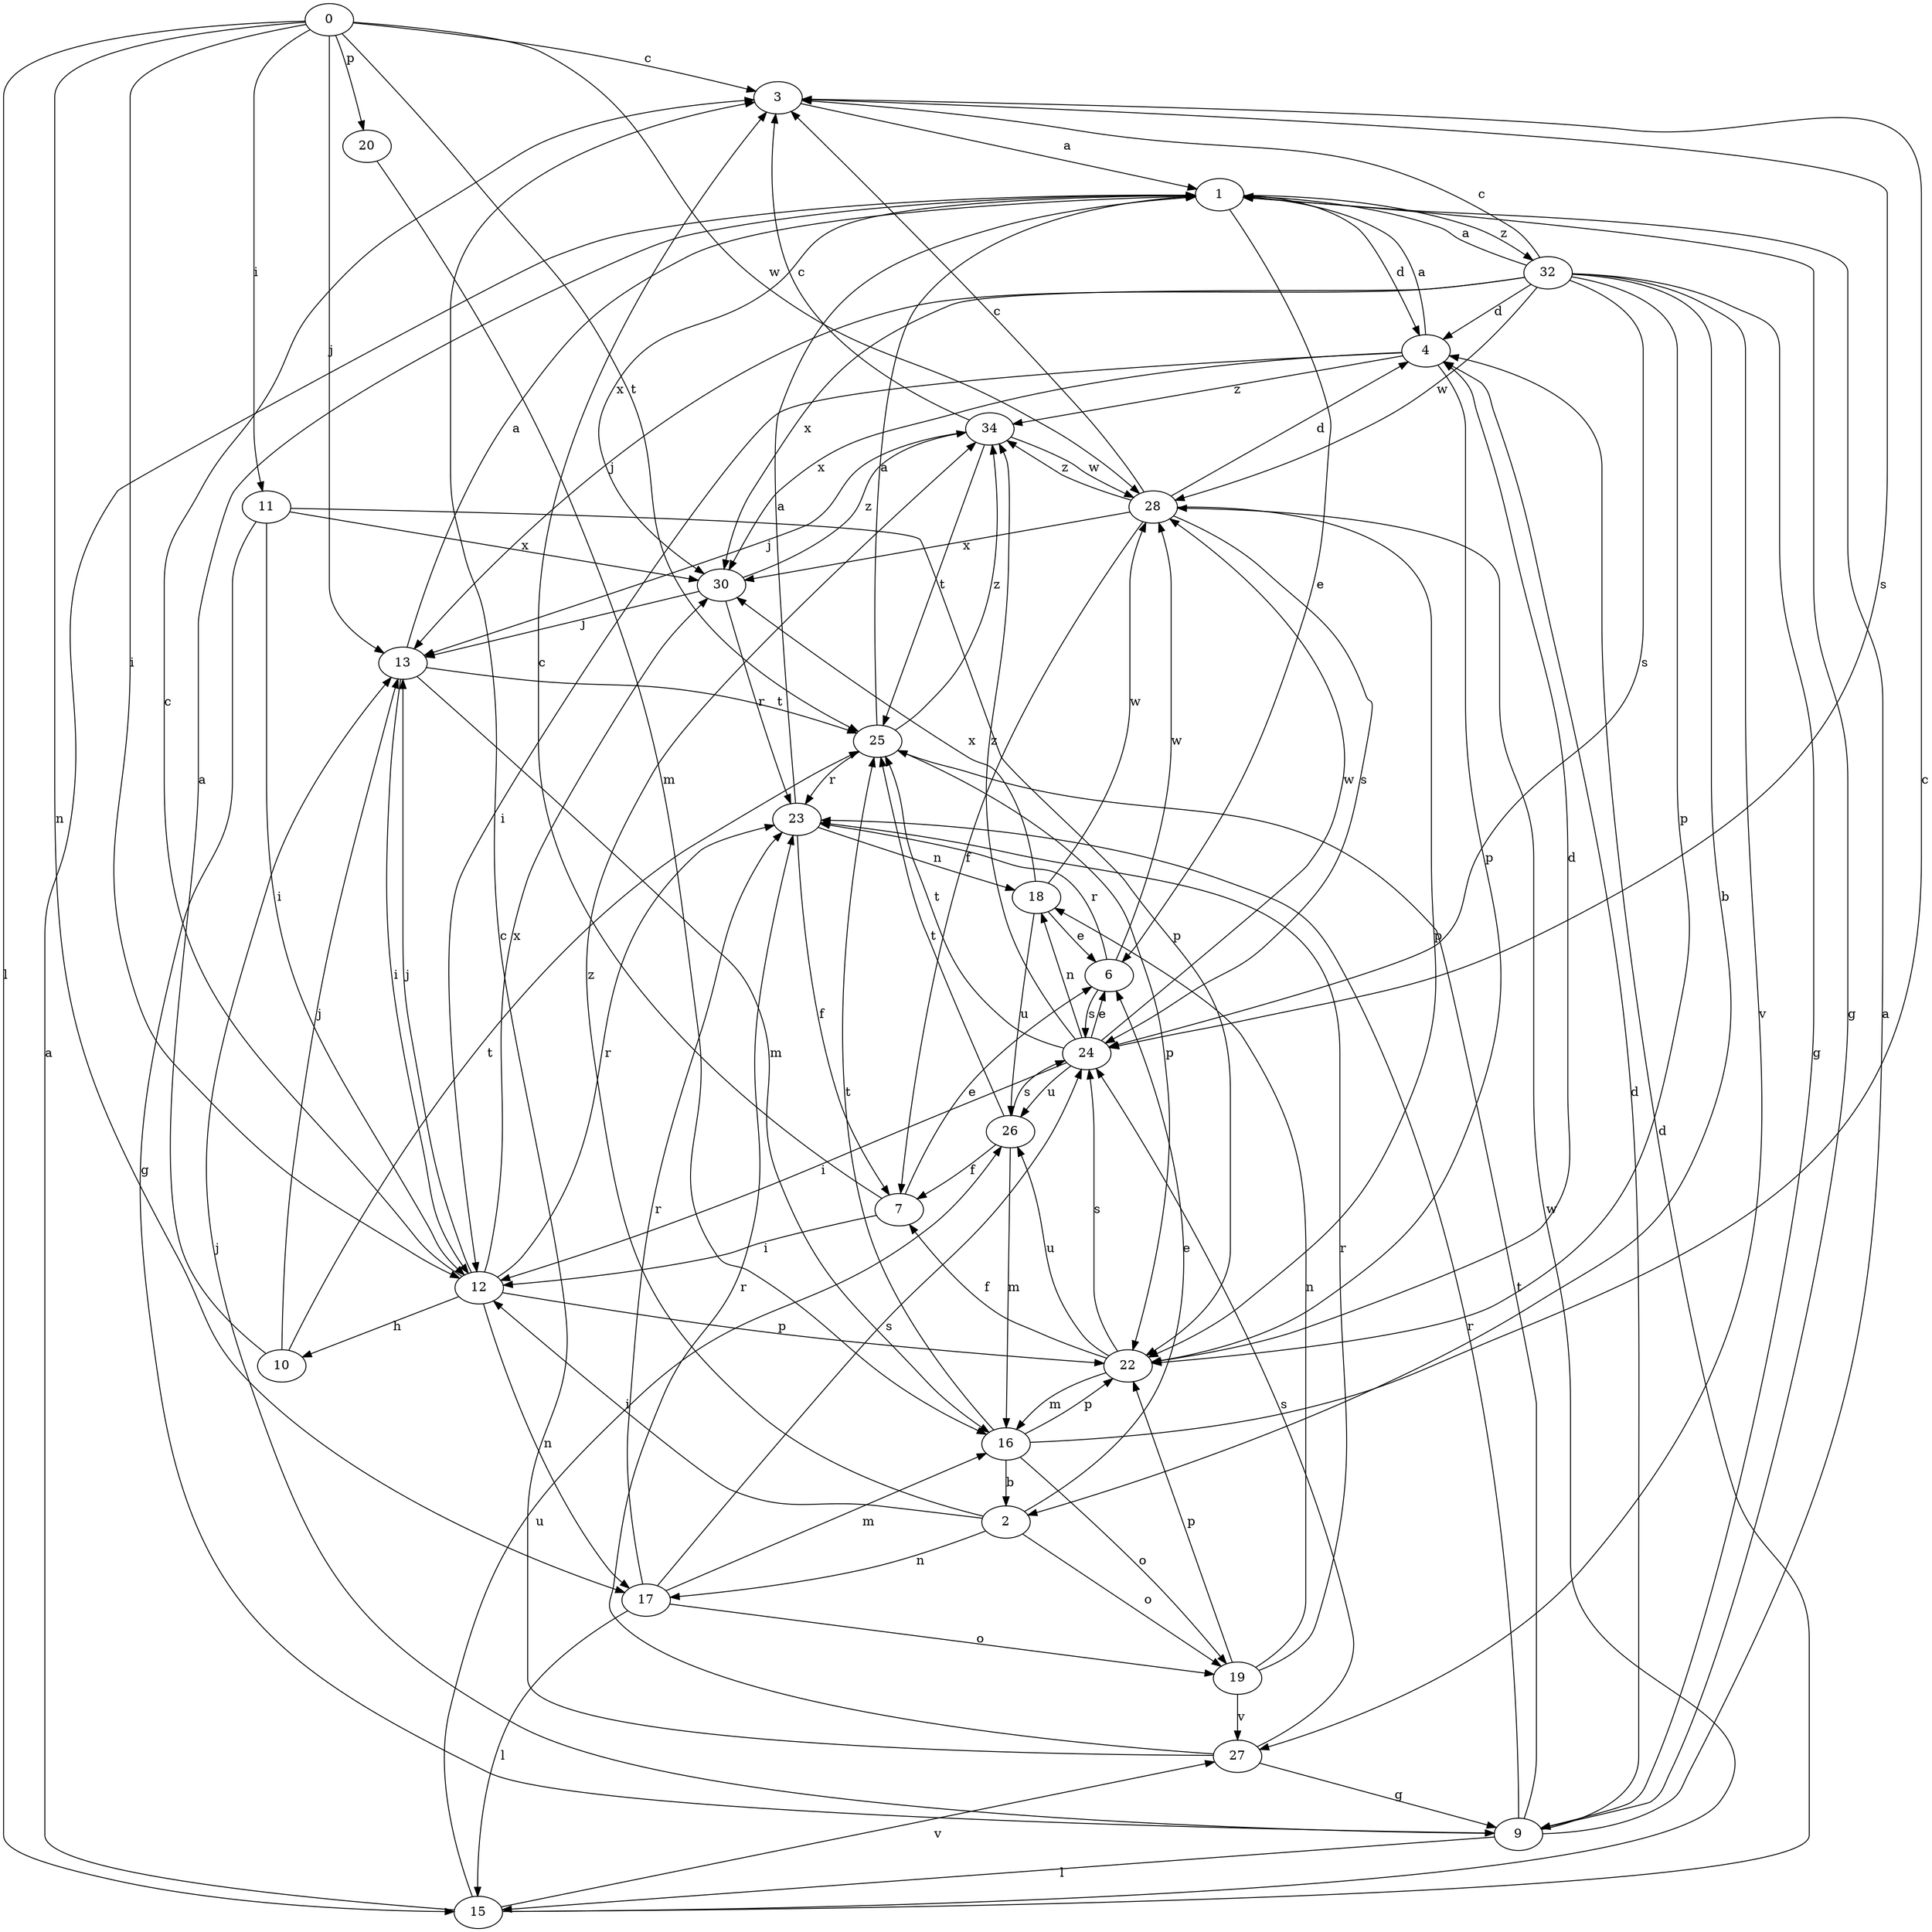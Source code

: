strict digraph  {
0;
1;
2;
3;
4;
6;
7;
9;
10;
11;
12;
13;
15;
16;
17;
18;
19;
20;
22;
23;
24;
25;
26;
27;
28;
30;
32;
34;
0 -> 3  [label=c];
0 -> 11  [label=i];
0 -> 12  [label=i];
0 -> 13  [label=j];
0 -> 15  [label=l];
0 -> 17  [label=n];
0 -> 20  [label=p];
0 -> 25  [label=t];
0 -> 28  [label=w];
1 -> 4  [label=d];
1 -> 6  [label=e];
1 -> 9  [label=g];
1 -> 30  [label=x];
1 -> 32  [label=z];
2 -> 6  [label=e];
2 -> 12  [label=i];
2 -> 17  [label=n];
2 -> 19  [label=o];
2 -> 34  [label=z];
3 -> 1  [label=a];
3 -> 24  [label=s];
4 -> 1  [label=a];
4 -> 12  [label=i];
4 -> 22  [label=p];
4 -> 30  [label=x];
4 -> 34  [label=z];
6 -> 23  [label=r];
6 -> 24  [label=s];
6 -> 28  [label=w];
7 -> 3  [label=c];
7 -> 6  [label=e];
7 -> 12  [label=i];
9 -> 1  [label=a];
9 -> 4  [label=d];
9 -> 13  [label=j];
9 -> 15  [label=l];
9 -> 23  [label=r];
9 -> 25  [label=t];
10 -> 1  [label=a];
10 -> 13  [label=j];
10 -> 25  [label=t];
11 -> 9  [label=g];
11 -> 12  [label=i];
11 -> 22  [label=p];
11 -> 30  [label=x];
12 -> 3  [label=c];
12 -> 10  [label=h];
12 -> 13  [label=j];
12 -> 17  [label=n];
12 -> 22  [label=p];
12 -> 23  [label=r];
12 -> 30  [label=x];
13 -> 1  [label=a];
13 -> 12  [label=i];
13 -> 16  [label=m];
13 -> 25  [label=t];
15 -> 1  [label=a];
15 -> 4  [label=d];
15 -> 26  [label=u];
15 -> 27  [label=v];
15 -> 28  [label=w];
16 -> 2  [label=b];
16 -> 3  [label=c];
16 -> 19  [label=o];
16 -> 22  [label=p];
16 -> 25  [label=t];
17 -> 15  [label=l];
17 -> 16  [label=m];
17 -> 19  [label=o];
17 -> 23  [label=r];
17 -> 24  [label=s];
18 -> 6  [label=e];
18 -> 26  [label=u];
18 -> 28  [label=w];
18 -> 30  [label=x];
19 -> 18  [label=n];
19 -> 22  [label=p];
19 -> 23  [label=r];
19 -> 27  [label=v];
20 -> 16  [label=m];
22 -> 4  [label=d];
22 -> 7  [label=f];
22 -> 16  [label=m];
22 -> 24  [label=s];
22 -> 26  [label=u];
23 -> 1  [label=a];
23 -> 7  [label=f];
23 -> 18  [label=n];
24 -> 6  [label=e];
24 -> 12  [label=i];
24 -> 18  [label=n];
24 -> 25  [label=t];
24 -> 26  [label=u];
24 -> 28  [label=w];
24 -> 34  [label=z];
25 -> 1  [label=a];
25 -> 22  [label=p];
25 -> 23  [label=r];
25 -> 34  [label=z];
26 -> 7  [label=f];
26 -> 16  [label=m];
26 -> 24  [label=s];
26 -> 25  [label=t];
27 -> 3  [label=c];
27 -> 9  [label=g];
27 -> 23  [label=r];
27 -> 24  [label=s];
28 -> 3  [label=c];
28 -> 4  [label=d];
28 -> 7  [label=f];
28 -> 22  [label=p];
28 -> 24  [label=s];
28 -> 30  [label=x];
28 -> 34  [label=z];
30 -> 13  [label=j];
30 -> 23  [label=r];
30 -> 34  [label=z];
32 -> 1  [label=a];
32 -> 2  [label=b];
32 -> 3  [label=c];
32 -> 4  [label=d];
32 -> 9  [label=g];
32 -> 13  [label=j];
32 -> 22  [label=p];
32 -> 24  [label=s];
32 -> 27  [label=v];
32 -> 28  [label=w];
32 -> 30  [label=x];
34 -> 3  [label=c];
34 -> 13  [label=j];
34 -> 25  [label=t];
34 -> 28  [label=w];
}
